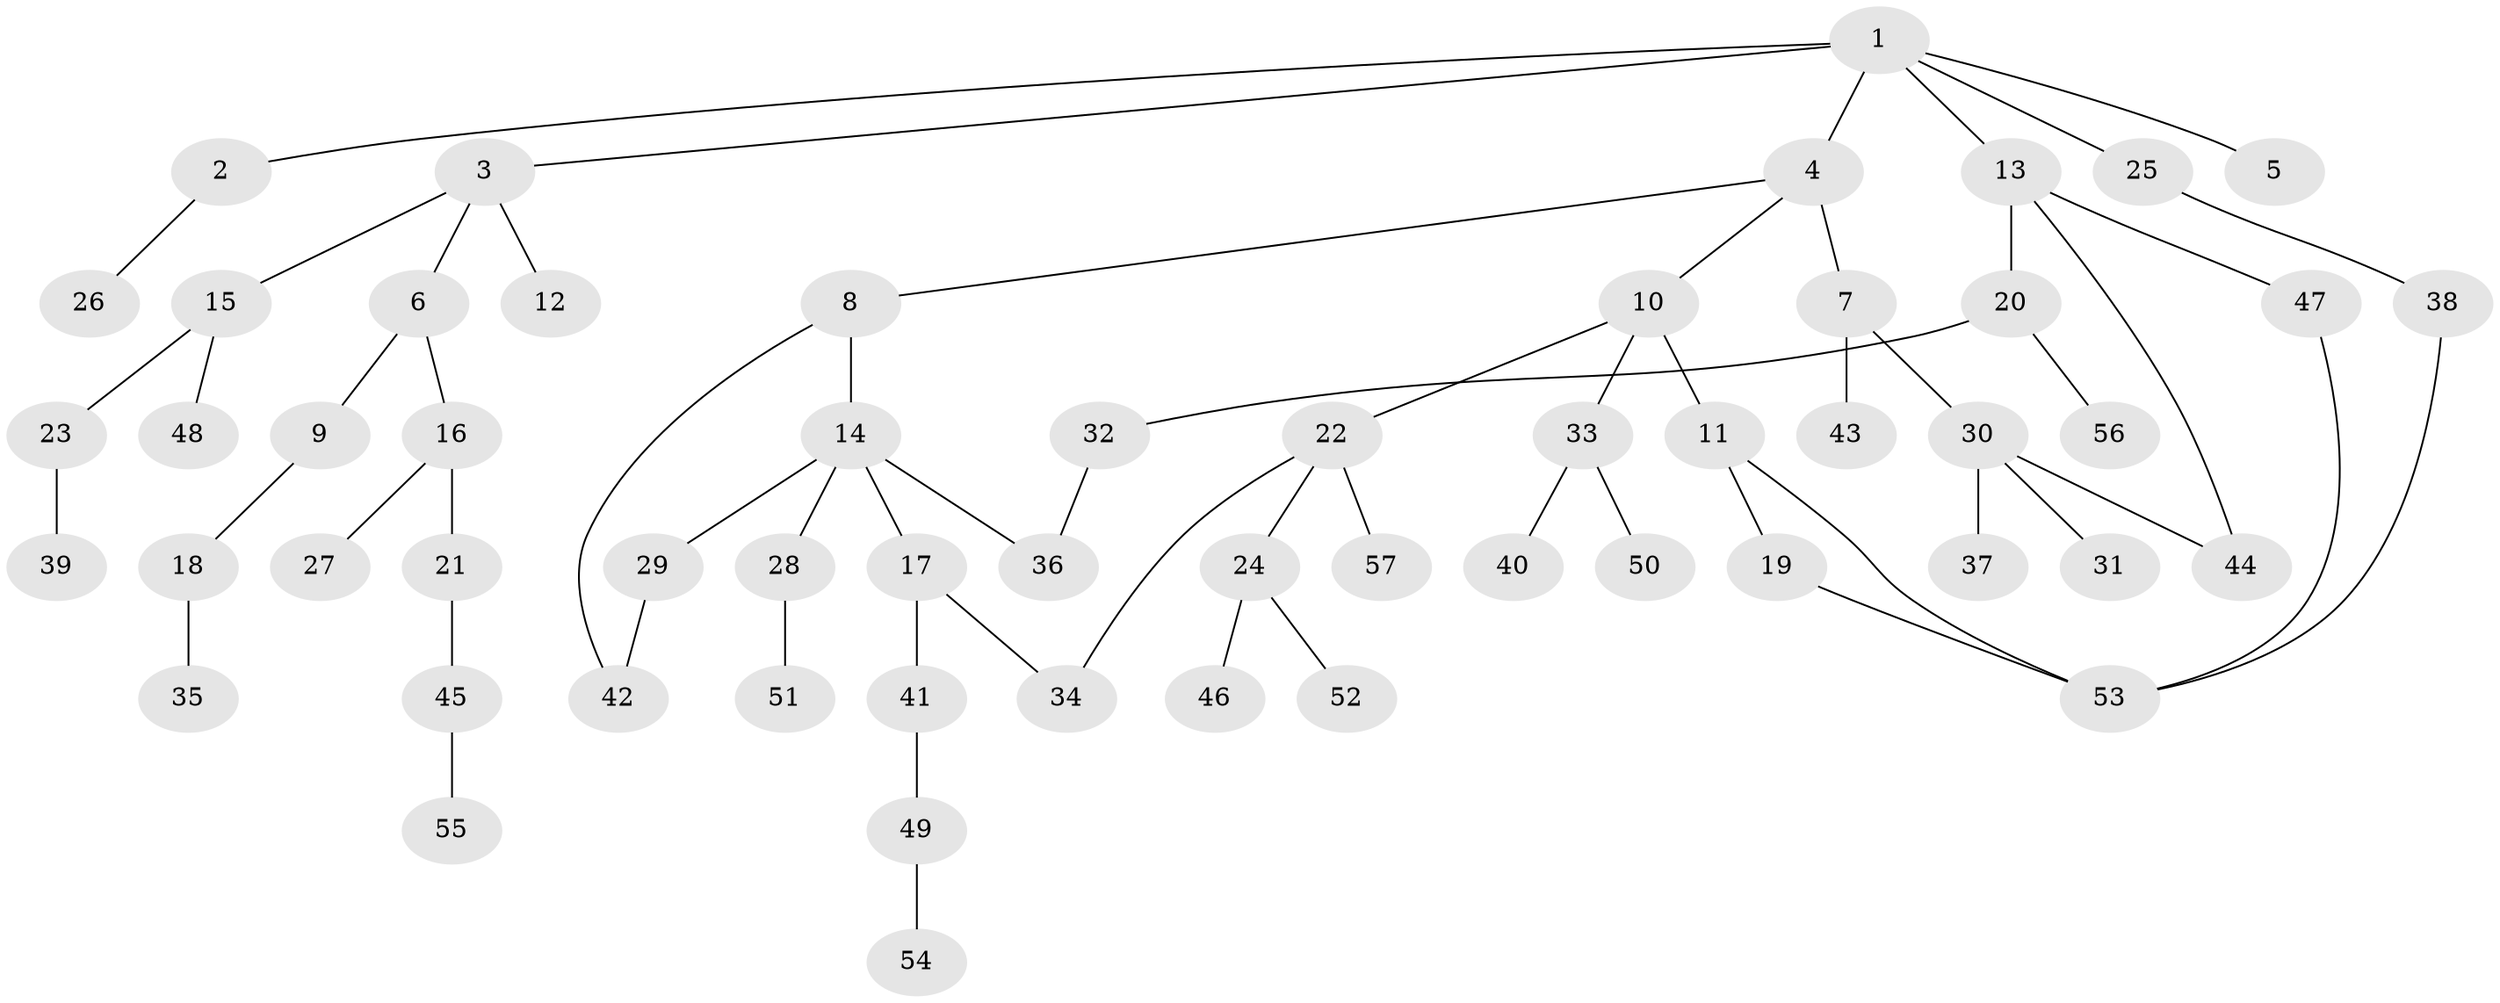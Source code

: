 // Generated by graph-tools (version 1.1) at 2025/42/03/09/25 04:42:15]
// undirected, 57 vertices, 63 edges
graph export_dot {
graph [start="1"]
  node [color=gray90,style=filled];
  1;
  2;
  3;
  4;
  5;
  6;
  7;
  8;
  9;
  10;
  11;
  12;
  13;
  14;
  15;
  16;
  17;
  18;
  19;
  20;
  21;
  22;
  23;
  24;
  25;
  26;
  27;
  28;
  29;
  30;
  31;
  32;
  33;
  34;
  35;
  36;
  37;
  38;
  39;
  40;
  41;
  42;
  43;
  44;
  45;
  46;
  47;
  48;
  49;
  50;
  51;
  52;
  53;
  54;
  55;
  56;
  57;
  1 -- 2;
  1 -- 3;
  1 -- 4;
  1 -- 5;
  1 -- 13;
  1 -- 25;
  2 -- 26;
  3 -- 6;
  3 -- 12;
  3 -- 15;
  4 -- 7;
  4 -- 8;
  4 -- 10;
  6 -- 9;
  6 -- 16;
  7 -- 30;
  7 -- 43;
  8 -- 14;
  8 -- 42;
  9 -- 18;
  10 -- 11;
  10 -- 22;
  10 -- 33;
  11 -- 19;
  11 -- 53;
  13 -- 20;
  13 -- 47;
  13 -- 44;
  14 -- 17;
  14 -- 28;
  14 -- 29;
  14 -- 36;
  15 -- 23;
  15 -- 48;
  16 -- 21;
  16 -- 27;
  17 -- 34;
  17 -- 41;
  18 -- 35;
  19 -- 53;
  20 -- 32;
  20 -- 56;
  21 -- 45;
  22 -- 24;
  22 -- 57;
  22 -- 34;
  23 -- 39;
  24 -- 46;
  24 -- 52;
  25 -- 38;
  28 -- 51;
  29 -- 42;
  30 -- 31;
  30 -- 37;
  30 -- 44;
  32 -- 36;
  33 -- 40;
  33 -- 50;
  38 -- 53;
  41 -- 49;
  45 -- 55;
  47 -- 53;
  49 -- 54;
}
